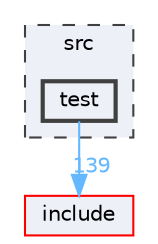 digraph "src/test"
{
 // LATEX_PDF_SIZE
  bgcolor="transparent";
  edge [fontname=Helvetica,fontsize=10,labelfontname=Helvetica,labelfontsize=10];
  node [fontname=Helvetica,fontsize=10,shape=box,height=0.2,width=0.4];
  compound=true
  subgraph clusterdir_68267d1309a1af8e8297ef4c3efbcdba {
    graph [ bgcolor="#edf0f7", pencolor="grey25", label="src", fontname=Helvetica,fontsize=10 style="filled,dashed", URL="dir_68267d1309a1af8e8297ef4c3efbcdba.html",tooltip=""]
  dir_120ed4da3e3217b1e7fc0b4f48568e79 [label="test", fillcolor="#edf0f7", color="grey25", style="filled,bold", URL="dir_120ed4da3e3217b1e7fc0b4f48568e79.html",tooltip=""];
  }
  dir_d44c64559bbebec7f509842c48db8b23 [label="include", fillcolor="#edf0f7", color="red", style="filled", URL="dir_d44c64559bbebec7f509842c48db8b23.html",tooltip=""];
  dir_120ed4da3e3217b1e7fc0b4f48568e79->dir_d44c64559bbebec7f509842c48db8b23 [headlabel="139", labeldistance=1.5 headhref="dir_000041_000011.html" href="dir_000041_000011.html" color="steelblue1" fontcolor="steelblue1"];
}
